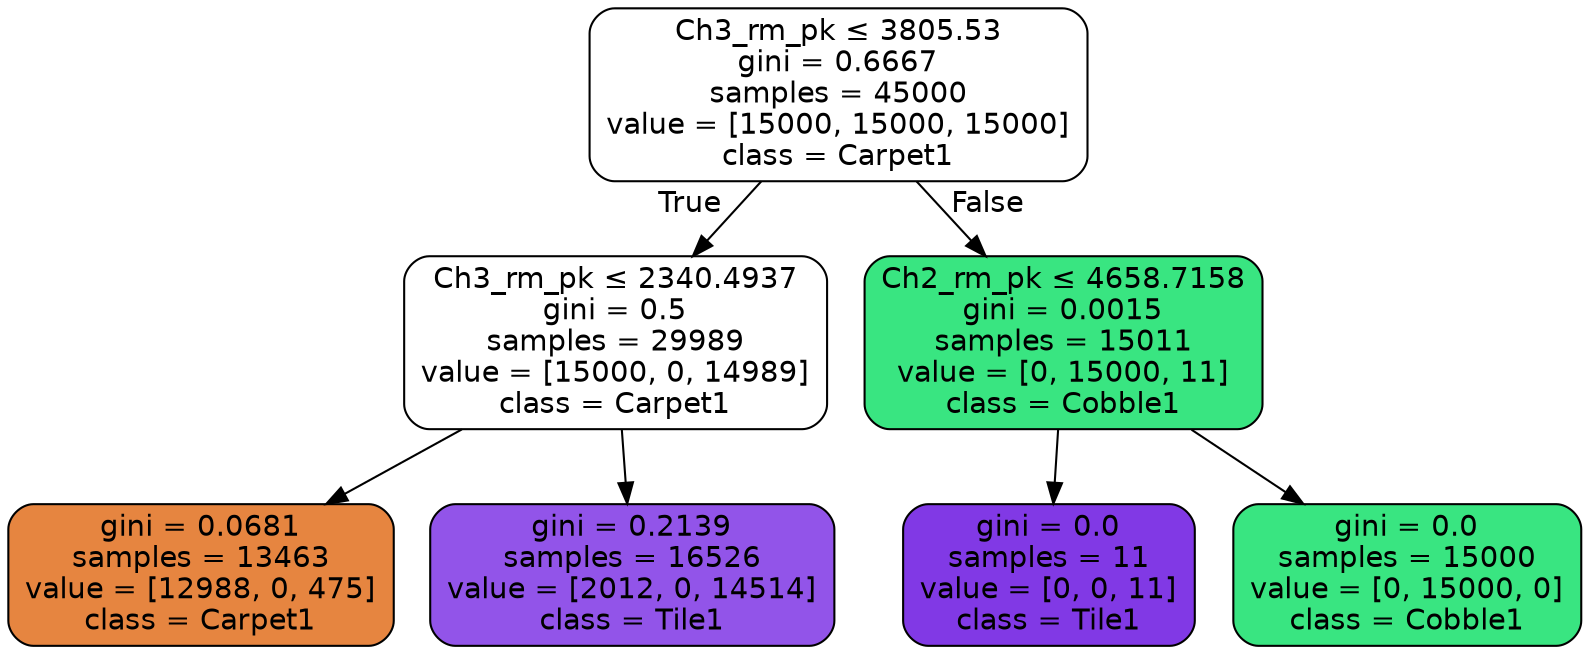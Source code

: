 digraph Tree {
node [shape=box, style="filled, rounded", color="black", fontname=helvetica] ;
edge [fontname=helvetica] ;
0 [label=<Ch3_rm_pk &le; 3805.53<br/>gini = 0.6667<br/>samples = 45000<br/>value = [15000, 15000, 15000]<br/>class = Carpet1>, fillcolor="#e5813900"] ;
1 [label=<Ch3_rm_pk &le; 2340.4937<br/>gini = 0.5<br/>samples = 29989<br/>value = [15000, 0, 14989]<br/>class = Carpet1>, fillcolor="#e5813900"] ;
0 -> 1 [labeldistance=2.5, labelangle=45, headlabel="True"] ;
2 [label=<gini = 0.0681<br/>samples = 13463<br/>value = [12988, 0, 475]<br/>class = Carpet1>, fillcolor="#e58139f6"] ;
1 -> 2 ;
3 [label=<gini = 0.2139<br/>samples = 16526<br/>value = [2012, 0, 14514]<br/>class = Tile1>, fillcolor="#8139e5dc"] ;
1 -> 3 ;
4 [label=<Ch2_rm_pk &le; 4658.7158<br/>gini = 0.0015<br/>samples = 15011<br/>value = [0, 15000, 11]<br/>class = Cobble1>, fillcolor="#39e581ff"] ;
0 -> 4 [labeldistance=2.5, labelangle=-45, headlabel="False"] ;
5 [label=<gini = 0.0<br/>samples = 11<br/>value = [0, 0, 11]<br/>class = Tile1>, fillcolor="#8139e5ff"] ;
4 -> 5 ;
6 [label=<gini = 0.0<br/>samples = 15000<br/>value = [0, 15000, 0]<br/>class = Cobble1>, fillcolor="#39e581ff"] ;
4 -> 6 ;
}